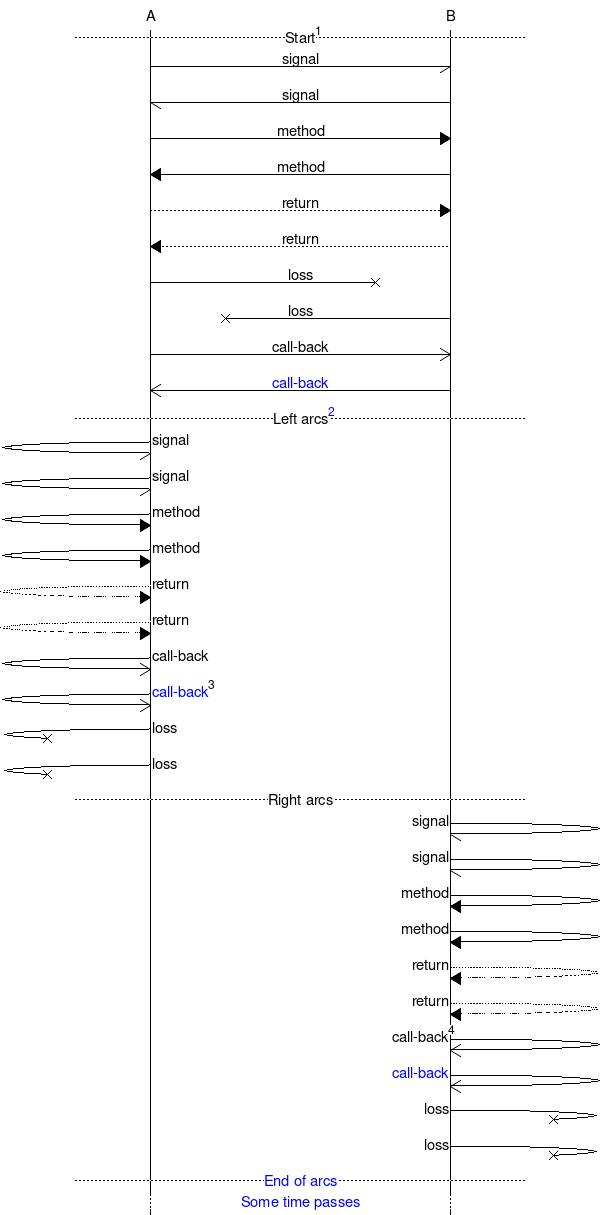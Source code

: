#!/cygdrive/c/mscgen_0.20/packaging/win32/buildstage/w32/../../binstage/w32/mscgen-0.20/bin/mscgen -Tpng
#
# msg_types.msc: Sample msc input file with URLs
#
# This file is PUBLIC DOMAIN and may be freely reproduced,  distributed,
# transmitted, used, modified, built upon, or otherwise exploited by
# anyone for any purpose, commercial or non-commercial, and in any way,
# including by methods that have not yet been invented or conceived.
#
# This file is provided "AS IS" WITHOUT WARRANTY OF ANY KIND, EITHER
# EXPRESSED OR IMPLIED, INCLUDING, BUT NOT LIMITED TO, THE IMPLIED
# WARRANTIES OF MERCHANTABILITY AND FITNESS FOR A PARTICULAR PURPOSE.
#


// This sample uses all the different ways of making "arrows" between lines -
// be it a signal, method, call-back etc... - and also uses links (via "ismap"s).
//
// Run "mscgen -T png -i msg_types.msc -o msg_types.png"
// to transform it into a png and use
// "mscgen -T ismap -i msg_types.msc -o msg_types.ismap"
// to create the ismap.
//
//

msc {

A,B;

--- [label="Start", ID="1"];

A->B [label="signal"];
A<-B [label="signal"];


A=>B [label="method"];
A<=B [label="method"];

A>>B [label="return"];
A<<B [label="return"];

A -X B [label="loss"];
A X- B [label="loss"];


A=>>B [label="call-back"];
A<<=B [label="call-back", URL="www.google.com"];

--- [label="Left arcs", ID="2", IDURL="www.google.co.uk"];

A->A [label="signal"];
A<-A [label="signal"];


A=>A [label="method"];
A<=A [label="method"];

A>>A [label="return"];
A<<A [label="return"];

A=>>A [label="call-back"];
A<<=A [label="call-back", URL="www.google.com", ID="3"];

A -X A [label="loss"];
A X- A [label="loss"];

--- [label="Right arcs"];

B->B [label="signal"];
B<-B [label="signal"];


B=>B [label="method"];
B<=B [label="method"];

B>>B [label="return"];
B<<B [label="return"];

B=>>B [label="call-back", ID="4"];
B<<=B [label="call-back", URL="www.google.com"];

B -X B [label="loss"];
B X- B [label="loss"];


--- [label="End of arcs", URL="www.google.com"];


... [label="Some time passes", URL="www.google.com"];
}
